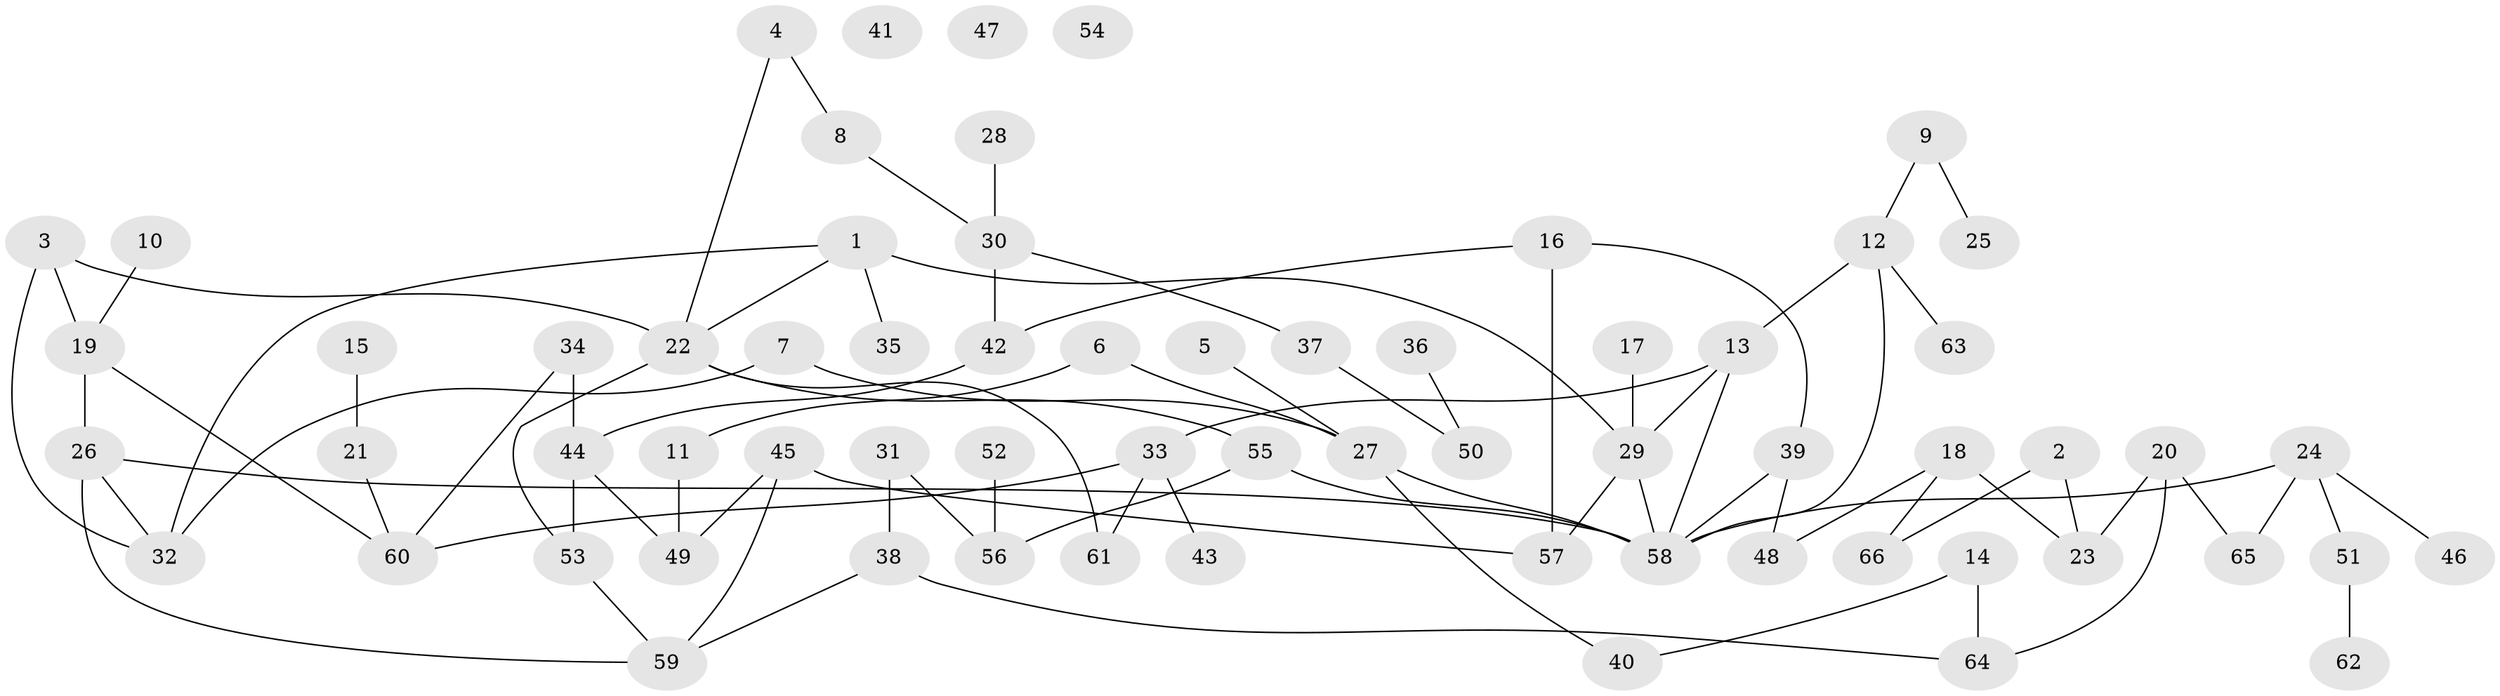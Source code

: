 // Generated by graph-tools (version 1.1) at 2025/49/03/09/25 03:49:06]
// undirected, 66 vertices, 84 edges
graph export_dot {
graph [start="1"]
  node [color=gray90,style=filled];
  1;
  2;
  3;
  4;
  5;
  6;
  7;
  8;
  9;
  10;
  11;
  12;
  13;
  14;
  15;
  16;
  17;
  18;
  19;
  20;
  21;
  22;
  23;
  24;
  25;
  26;
  27;
  28;
  29;
  30;
  31;
  32;
  33;
  34;
  35;
  36;
  37;
  38;
  39;
  40;
  41;
  42;
  43;
  44;
  45;
  46;
  47;
  48;
  49;
  50;
  51;
  52;
  53;
  54;
  55;
  56;
  57;
  58;
  59;
  60;
  61;
  62;
  63;
  64;
  65;
  66;
  1 -- 22;
  1 -- 29;
  1 -- 32;
  1 -- 35;
  2 -- 23;
  2 -- 66;
  3 -- 19;
  3 -- 22;
  3 -- 32;
  4 -- 8;
  4 -- 22;
  5 -- 27;
  6 -- 11;
  6 -- 27;
  7 -- 27;
  7 -- 32;
  8 -- 30;
  9 -- 12;
  9 -- 25;
  10 -- 19;
  11 -- 49;
  12 -- 13;
  12 -- 58;
  12 -- 63;
  13 -- 29;
  13 -- 33;
  13 -- 58;
  14 -- 40;
  14 -- 64;
  15 -- 21;
  16 -- 39;
  16 -- 42;
  16 -- 57;
  17 -- 29;
  18 -- 23;
  18 -- 48;
  18 -- 66;
  19 -- 26;
  19 -- 60;
  20 -- 23;
  20 -- 64;
  20 -- 65;
  21 -- 60;
  22 -- 53;
  22 -- 55;
  22 -- 61;
  24 -- 46;
  24 -- 51;
  24 -- 58;
  24 -- 65;
  26 -- 32;
  26 -- 58;
  26 -- 59;
  27 -- 40;
  27 -- 58;
  28 -- 30;
  29 -- 57;
  29 -- 58;
  30 -- 37;
  30 -- 42;
  31 -- 38;
  31 -- 56;
  33 -- 43;
  33 -- 60;
  33 -- 61;
  34 -- 44;
  34 -- 60;
  36 -- 50;
  37 -- 50;
  38 -- 59;
  38 -- 64;
  39 -- 48;
  39 -- 58;
  42 -- 44;
  44 -- 49;
  44 -- 53;
  45 -- 49;
  45 -- 57;
  45 -- 59;
  51 -- 62;
  52 -- 56;
  53 -- 59;
  55 -- 56;
  55 -- 58;
}
